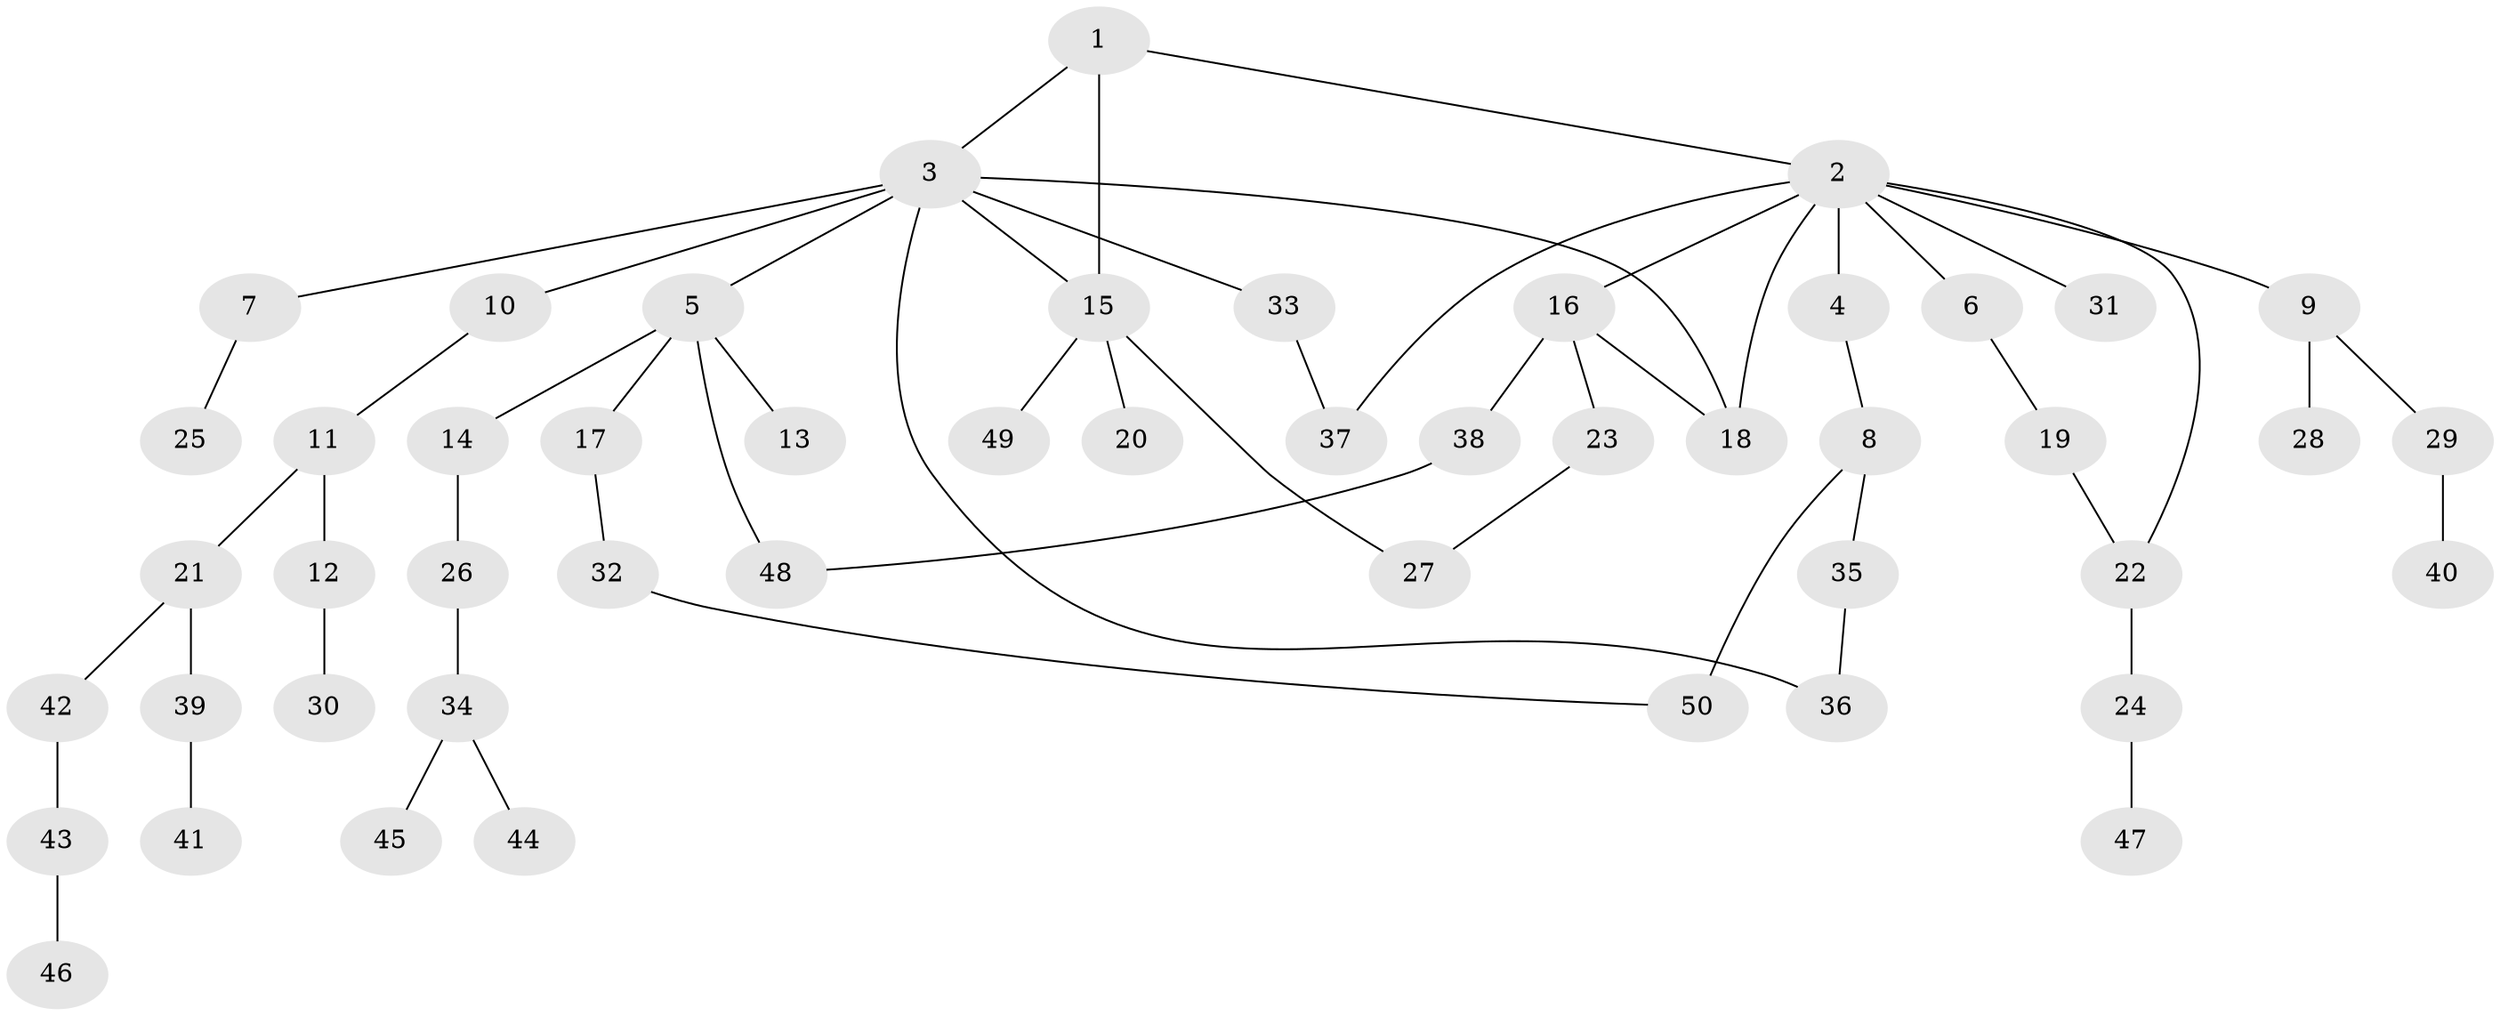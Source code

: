 // original degree distribution, {3: 0.2125, 10: 0.0125, 8: 0.0125, 5: 0.0125, 4: 0.0375, 2: 0.4125, 1: 0.3}
// Generated by graph-tools (version 1.1) at 2025/48/03/04/25 22:48:55]
// undirected, 50 vertices, 58 edges
graph export_dot {
  node [color=gray90,style=filled];
  1;
  2;
  3;
  4;
  5;
  6;
  7;
  8;
  9;
  10;
  11;
  12;
  13;
  14;
  15;
  16;
  17;
  18;
  19;
  20;
  21;
  22;
  23;
  24;
  25;
  26;
  27;
  28;
  29;
  30;
  31;
  32;
  33;
  34;
  35;
  36;
  37;
  38;
  39;
  40;
  41;
  42;
  43;
  44;
  45;
  46;
  47;
  48;
  49;
  50;
  1 -- 2 [weight=1.0];
  1 -- 3 [weight=1.0];
  1 -- 15 [weight=1.0];
  2 -- 4 [weight=1.0];
  2 -- 6 [weight=1.0];
  2 -- 9 [weight=1.0];
  2 -- 16 [weight=1.0];
  2 -- 18 [weight=1.0];
  2 -- 22 [weight=1.0];
  2 -- 31 [weight=1.0];
  2 -- 37 [weight=1.0];
  3 -- 5 [weight=1.0];
  3 -- 7 [weight=1.0];
  3 -- 10 [weight=1.0];
  3 -- 15 [weight=1.0];
  3 -- 18 [weight=1.0];
  3 -- 33 [weight=1.0];
  3 -- 36 [weight=1.0];
  4 -- 8 [weight=1.0];
  5 -- 13 [weight=1.0];
  5 -- 14 [weight=1.0];
  5 -- 17 [weight=1.0];
  5 -- 48 [weight=1.0];
  6 -- 19 [weight=1.0];
  7 -- 25 [weight=1.0];
  8 -- 35 [weight=1.0];
  8 -- 50 [weight=1.0];
  9 -- 28 [weight=1.0];
  9 -- 29 [weight=1.0];
  10 -- 11 [weight=1.0];
  11 -- 12 [weight=1.0];
  11 -- 21 [weight=1.0];
  12 -- 30 [weight=1.0];
  14 -- 26 [weight=1.0];
  15 -- 20 [weight=1.0];
  15 -- 27 [weight=1.0];
  15 -- 49 [weight=1.0];
  16 -- 18 [weight=1.0];
  16 -- 23 [weight=1.0];
  16 -- 38 [weight=1.0];
  17 -- 32 [weight=1.0];
  19 -- 22 [weight=1.0];
  21 -- 39 [weight=1.0];
  21 -- 42 [weight=1.0];
  22 -- 24 [weight=1.0];
  23 -- 27 [weight=1.0];
  24 -- 47 [weight=1.0];
  26 -- 34 [weight=1.0];
  29 -- 40 [weight=1.0];
  32 -- 50 [weight=1.0];
  33 -- 37 [weight=1.0];
  34 -- 44 [weight=1.0];
  34 -- 45 [weight=1.0];
  35 -- 36 [weight=1.0];
  38 -- 48 [weight=1.0];
  39 -- 41 [weight=1.0];
  42 -- 43 [weight=1.0];
  43 -- 46 [weight=1.0];
}

